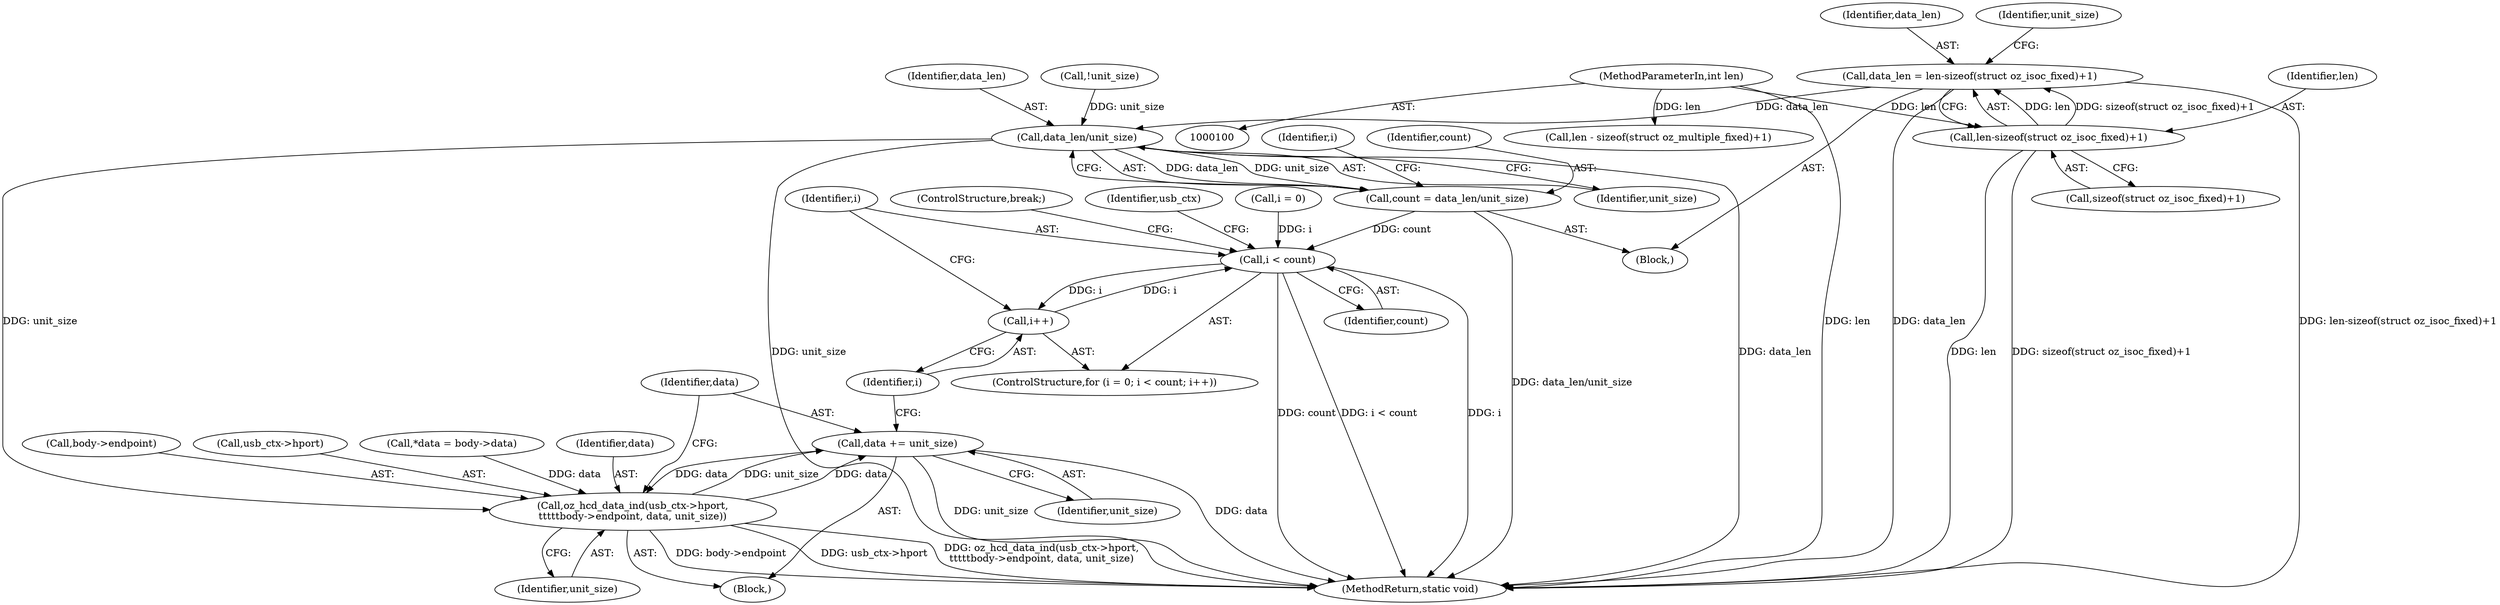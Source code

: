 digraph "0_linux_9a59029bc218b48eff8b5d4dde5662fd79d3e1a8@API" {
"1000179" [label="(Call,data_len = len-sizeof(struct oz_isoc_fixed)+1)"];
"1000181" [label="(Call,len-sizeof(struct oz_isoc_fixed)+1)"];
"1000103" [label="(MethodParameterIn,int len)"];
"1000207" [label="(Call,data_len/unit_size)"];
"1000205" [label="(Call,count = data_len/unit_size)"];
"1000214" [label="(Call,i < count)"];
"1000217" [label="(Call,i++)"];
"1000220" [label="(Call,oz_hcd_data_ind(usb_ctx->hport,\n\t\t\t\t\tbody->endpoint, data, unit_size))"];
"1000229" [label="(Call,data += unit_size)"];
"1000182" [label="(Identifier,len)"];
"1000224" [label="(Call,body->endpoint)"];
"1000220" [label="(Call,oz_hcd_data_ind(usb_ctx->hport,\n\t\t\t\t\tbody->endpoint, data, unit_size))"];
"1000221" [label="(Call,usb_ctx->hport)"];
"1000232" [label="(ControlStructure,break;)"];
"1000212" [label="(Identifier,i)"];
"1000194" [label="(Call,*data = body->data)"];
"1000215" [label="(Identifier,i)"];
"1000222" [label="(Identifier,usb_ctx)"];
"1000180" [label="(Identifier,data_len)"];
"1000205" [label="(Call,count = data_len/unit_size)"];
"1000206" [label="(Identifier,count)"];
"1000171" [label="(Block,)"];
"1000140" [label="(Call,len - sizeof(struct oz_multiple_fixed)+1)"];
"1000210" [label="(ControlStructure,for (i = 0; i < count; i++))"];
"1000189" [label="(Identifier,unit_size)"];
"1000219" [label="(Block,)"];
"1000214" [label="(Call,i < count)"];
"1000216" [label="(Identifier,count)"];
"1000230" [label="(Identifier,data)"];
"1000211" [label="(Call,i = 0)"];
"1000183" [label="(Call,sizeof(struct oz_isoc_fixed)+1)"];
"1000217" [label="(Call,i++)"];
"1000229" [label="(Call,data += unit_size)"];
"1000207" [label="(Call,data_len/unit_size)"];
"1000103" [label="(MethodParameterIn,int len)"];
"1000228" [label="(Identifier,unit_size)"];
"1000202" [label="(Call,!unit_size)"];
"1000233" [label="(MethodReturn,static void)"];
"1000179" [label="(Call,data_len = len-sizeof(struct oz_isoc_fixed)+1)"];
"1000231" [label="(Identifier,unit_size)"];
"1000218" [label="(Identifier,i)"];
"1000209" [label="(Identifier,unit_size)"];
"1000208" [label="(Identifier,data_len)"];
"1000181" [label="(Call,len-sizeof(struct oz_isoc_fixed)+1)"];
"1000227" [label="(Identifier,data)"];
"1000179" -> "1000171"  [label="AST: "];
"1000179" -> "1000181"  [label="CFG: "];
"1000180" -> "1000179"  [label="AST: "];
"1000181" -> "1000179"  [label="AST: "];
"1000189" -> "1000179"  [label="CFG: "];
"1000179" -> "1000233"  [label="DDG: len-sizeof(struct oz_isoc_fixed)+1"];
"1000179" -> "1000233"  [label="DDG: data_len"];
"1000181" -> "1000179"  [label="DDG: len"];
"1000181" -> "1000179"  [label="DDG: sizeof(struct oz_isoc_fixed)+1"];
"1000179" -> "1000207"  [label="DDG: data_len"];
"1000181" -> "1000183"  [label="CFG: "];
"1000182" -> "1000181"  [label="AST: "];
"1000183" -> "1000181"  [label="AST: "];
"1000181" -> "1000233"  [label="DDG: sizeof(struct oz_isoc_fixed)+1"];
"1000181" -> "1000233"  [label="DDG: len"];
"1000103" -> "1000181"  [label="DDG: len"];
"1000103" -> "1000100"  [label="AST: "];
"1000103" -> "1000233"  [label="DDG: len"];
"1000103" -> "1000140"  [label="DDG: len"];
"1000207" -> "1000205"  [label="AST: "];
"1000207" -> "1000209"  [label="CFG: "];
"1000208" -> "1000207"  [label="AST: "];
"1000209" -> "1000207"  [label="AST: "];
"1000205" -> "1000207"  [label="CFG: "];
"1000207" -> "1000233"  [label="DDG: data_len"];
"1000207" -> "1000233"  [label="DDG: unit_size"];
"1000207" -> "1000205"  [label="DDG: data_len"];
"1000207" -> "1000205"  [label="DDG: unit_size"];
"1000202" -> "1000207"  [label="DDG: unit_size"];
"1000207" -> "1000220"  [label="DDG: unit_size"];
"1000205" -> "1000171"  [label="AST: "];
"1000206" -> "1000205"  [label="AST: "];
"1000212" -> "1000205"  [label="CFG: "];
"1000205" -> "1000233"  [label="DDG: data_len/unit_size"];
"1000205" -> "1000214"  [label="DDG: count"];
"1000214" -> "1000210"  [label="AST: "];
"1000214" -> "1000216"  [label="CFG: "];
"1000215" -> "1000214"  [label="AST: "];
"1000216" -> "1000214"  [label="AST: "];
"1000222" -> "1000214"  [label="CFG: "];
"1000232" -> "1000214"  [label="CFG: "];
"1000214" -> "1000233"  [label="DDG: count"];
"1000214" -> "1000233"  [label="DDG: i < count"];
"1000214" -> "1000233"  [label="DDG: i"];
"1000217" -> "1000214"  [label="DDG: i"];
"1000211" -> "1000214"  [label="DDG: i"];
"1000214" -> "1000217"  [label="DDG: i"];
"1000217" -> "1000210"  [label="AST: "];
"1000217" -> "1000218"  [label="CFG: "];
"1000218" -> "1000217"  [label="AST: "];
"1000215" -> "1000217"  [label="CFG: "];
"1000220" -> "1000219"  [label="AST: "];
"1000220" -> "1000228"  [label="CFG: "];
"1000221" -> "1000220"  [label="AST: "];
"1000224" -> "1000220"  [label="AST: "];
"1000227" -> "1000220"  [label="AST: "];
"1000228" -> "1000220"  [label="AST: "];
"1000230" -> "1000220"  [label="CFG: "];
"1000220" -> "1000233"  [label="DDG: usb_ctx->hport"];
"1000220" -> "1000233"  [label="DDG: oz_hcd_data_ind(usb_ctx->hport,\n\t\t\t\t\tbody->endpoint, data, unit_size)"];
"1000220" -> "1000233"  [label="DDG: body->endpoint"];
"1000194" -> "1000220"  [label="DDG: data"];
"1000229" -> "1000220"  [label="DDG: data"];
"1000220" -> "1000229"  [label="DDG: unit_size"];
"1000220" -> "1000229"  [label="DDG: data"];
"1000229" -> "1000219"  [label="AST: "];
"1000229" -> "1000231"  [label="CFG: "];
"1000230" -> "1000229"  [label="AST: "];
"1000231" -> "1000229"  [label="AST: "];
"1000218" -> "1000229"  [label="CFG: "];
"1000229" -> "1000233"  [label="DDG: unit_size"];
"1000229" -> "1000233"  [label="DDG: data"];
}
